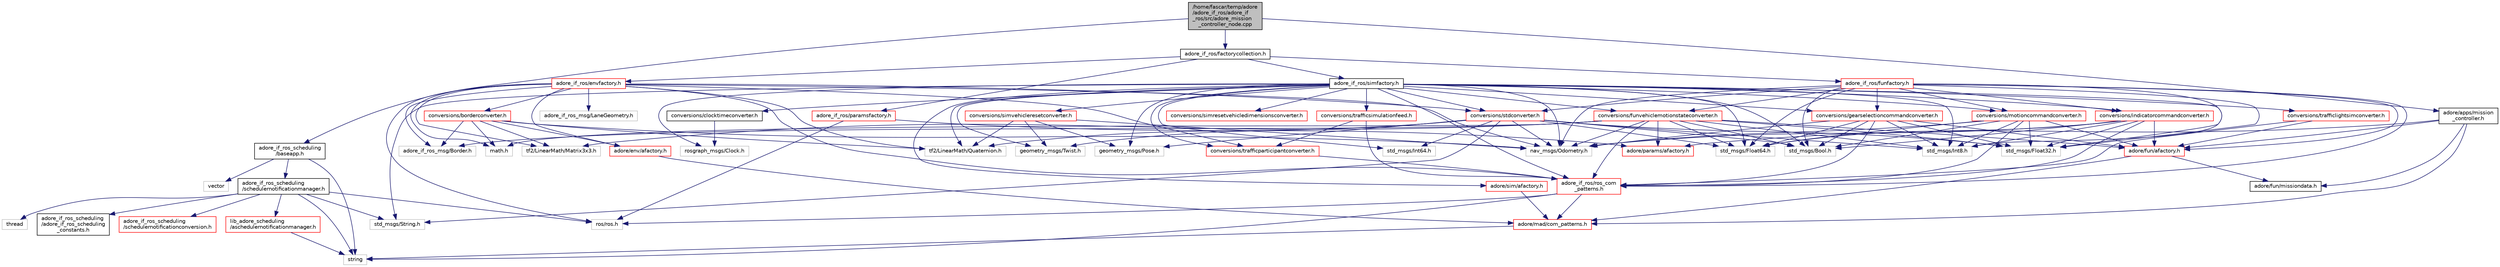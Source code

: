 digraph "/home/fascar/temp/adore/adore_if_ros/adore_if_ros/src/adore_mission_controller_node.cpp"
{
 // LATEX_PDF_SIZE
  edge [fontname="Helvetica",fontsize="10",labelfontname="Helvetica",labelfontsize="10"];
  node [fontname="Helvetica",fontsize="10",shape=record];
  Node1 [label="/home/fascar/temp/adore\l/adore_if_ros/adore_if\l_ros/src/adore_mission\l_controller_node.cpp",height=0.2,width=0.4,color="black", fillcolor="grey75", style="filled", fontcolor="black",tooltip=" "];
  Node1 -> Node2 [color="midnightblue",fontsize="10",style="solid",fontname="Helvetica"];
  Node2 [label="adore_if_ros_scheduling\l/baseapp.h",height=0.2,width=0.4,color="black", fillcolor="white", style="filled",URL="$baseapp_8h.html",tooltip=" "];
  Node2 -> Node3 [color="midnightblue",fontsize="10",style="solid",fontname="Helvetica"];
  Node3 [label="adore_if_ros_scheduling\l/schedulernotificationmanager.h",height=0.2,width=0.4,color="black", fillcolor="white", style="filled",URL="$schedulernotificationmanager_8h.html",tooltip=" "];
  Node3 -> Node4 [color="midnightblue",fontsize="10",style="solid",fontname="Helvetica"];
  Node4 [label="adore_if_ros_scheduling\l/adore_if_ros_scheduling\l_constants.h",height=0.2,width=0.4,color="black", fillcolor="white", style="filled",URL="$adore__if__ros__scheduling__constants_8h.html",tooltip=" "];
  Node3 -> Node5 [color="midnightblue",fontsize="10",style="solid",fontname="Helvetica"];
  Node5 [label="adore_if_ros_scheduling\l/schedulernotificationconversion.h",height=0.2,width=0.4,color="red", fillcolor="white", style="filled",URL="$schedulernotificationconversion_8h.html",tooltip=" "];
  Node3 -> Node10 [color="midnightblue",fontsize="10",style="solid",fontname="Helvetica"];
  Node10 [label="lib_adore_scheduling\l/aschedulernotificationmanager.h",height=0.2,width=0.4,color="red", fillcolor="white", style="filled",URL="$aschedulernotificationmanager_8h.html",tooltip=" "];
  Node10 -> Node11 [color="midnightblue",fontsize="10",style="solid",fontname="Helvetica"];
  Node11 [label="string",height=0.2,width=0.4,color="grey75", fillcolor="white", style="filled",tooltip=" "];
  Node3 -> Node12 [color="midnightblue",fontsize="10",style="solid",fontname="Helvetica"];
  Node12 [label="ros/ros.h",height=0.2,width=0.4,color="grey75", fillcolor="white", style="filled",tooltip=" "];
  Node3 -> Node13 [color="midnightblue",fontsize="10",style="solid",fontname="Helvetica"];
  Node13 [label="std_msgs/String.h",height=0.2,width=0.4,color="grey75", fillcolor="white", style="filled",tooltip=" "];
  Node3 -> Node11 [color="midnightblue",fontsize="10",style="solid",fontname="Helvetica"];
  Node3 -> Node14 [color="midnightblue",fontsize="10",style="solid",fontname="Helvetica"];
  Node14 [label="thread",height=0.2,width=0.4,color="grey75", fillcolor="white", style="filled",tooltip=" "];
  Node2 -> Node11 [color="midnightblue",fontsize="10",style="solid",fontname="Helvetica"];
  Node2 -> Node15 [color="midnightblue",fontsize="10",style="solid",fontname="Helvetica"];
  Node15 [label="vector",height=0.2,width=0.4,color="grey75", fillcolor="white", style="filled",tooltip=" "];
  Node1 -> Node16 [color="midnightblue",fontsize="10",style="solid",fontname="Helvetica"];
  Node16 [label="adore_if_ros/factorycollection.h",height=0.2,width=0.4,color="black", fillcolor="white", style="filled",URL="$factorycollection_8h.html",tooltip=" "];
  Node16 -> Node17 [color="midnightblue",fontsize="10",style="solid",fontname="Helvetica"];
  Node17 [label="adore_if_ros/simfactory.h",height=0.2,width=0.4,color="black", fillcolor="white", style="filled",URL="$simfactory_8h.html",tooltip=" "];
  Node17 -> Node18 [color="midnightblue",fontsize="10",style="solid",fontname="Helvetica"];
  Node18 [label="adore/sim/afactory.h",height=0.2,width=0.4,color="red", fillcolor="white", style="filled",URL="$sim_2include_2adore_2sim_2afactory_8h.html",tooltip=" "];
  Node18 -> Node19 [color="midnightblue",fontsize="10",style="solid",fontname="Helvetica"];
  Node19 [label="adore/mad/com_patterns.h",height=0.2,width=0.4,color="red", fillcolor="white", style="filled",URL="$com__patterns_8h.html",tooltip=" "];
  Node19 -> Node11 [color="midnightblue",fontsize="10",style="solid",fontname="Helvetica"];
  Node17 -> Node74 [color="midnightblue",fontsize="10",style="solid",fontname="Helvetica"];
  Node74 [label="adore_if_ros/ros_com\l_patterns.h",height=0.2,width=0.4,color="red", fillcolor="white", style="filled",URL="$ros__com__patterns_8h.html",tooltip=" "];
  Node74 -> Node19 [color="midnightblue",fontsize="10",style="solid",fontname="Helvetica"];
  Node74 -> Node12 [color="midnightblue",fontsize="10",style="solid",fontname="Helvetica"];
  Node74 -> Node11 [color="midnightblue",fontsize="10",style="solid",fontname="Helvetica"];
  Node17 -> Node75 [color="midnightblue",fontsize="10",style="solid",fontname="Helvetica"];
  Node75 [label="std_msgs/Float32.h",height=0.2,width=0.4,color="grey75", fillcolor="white", style="filled",tooltip=" "];
  Node17 -> Node76 [color="midnightblue",fontsize="10",style="solid",fontname="Helvetica"];
  Node76 [label="std_msgs/Float64.h",height=0.2,width=0.4,color="grey75", fillcolor="white", style="filled",tooltip=" "];
  Node17 -> Node13 [color="midnightblue",fontsize="10",style="solid",fontname="Helvetica"];
  Node17 -> Node77 [color="midnightblue",fontsize="10",style="solid",fontname="Helvetica"];
  Node77 [label="std_msgs/Int8.h",height=0.2,width=0.4,color="grey75", fillcolor="white", style="filled",tooltip=" "];
  Node17 -> Node78 [color="midnightblue",fontsize="10",style="solid",fontname="Helvetica"];
  Node78 [label="std_msgs/Int64.h",height=0.2,width=0.4,color="grey75", fillcolor="white", style="filled",tooltip=" "];
  Node17 -> Node79 [color="midnightblue",fontsize="10",style="solid",fontname="Helvetica"];
  Node79 [label="std_msgs/Bool.h",height=0.2,width=0.4,color="grey75", fillcolor="white", style="filled",tooltip=" "];
  Node17 -> Node80 [color="midnightblue",fontsize="10",style="solid",fontname="Helvetica"];
  Node80 [label="rosgraph_msgs/Clock.h",height=0.2,width=0.4,color="grey75", fillcolor="white", style="filled",tooltip=" "];
  Node17 -> Node81 [color="midnightblue",fontsize="10",style="solid",fontname="Helvetica"];
  Node81 [label="nav_msgs/Odometry.h",height=0.2,width=0.4,color="grey75", fillcolor="white", style="filled",tooltip=" "];
  Node17 -> Node82 [color="midnightblue",fontsize="10",style="solid",fontname="Helvetica"];
  Node82 [label="tf2/LinearMath/Quaternion.h",height=0.2,width=0.4,color="grey75", fillcolor="white", style="filled",tooltip=" "];
  Node17 -> Node83 [color="midnightblue",fontsize="10",style="solid",fontname="Helvetica"];
  Node83 [label="geometry_msgs/Pose.h",height=0.2,width=0.4,color="grey75", fillcolor="white", style="filled",tooltip=" "];
  Node17 -> Node84 [color="midnightblue",fontsize="10",style="solid",fontname="Helvetica"];
  Node84 [label="geometry_msgs/Twist.h",height=0.2,width=0.4,color="grey75", fillcolor="white", style="filled",tooltip=" "];
  Node17 -> Node85 [color="midnightblue",fontsize="10",style="solid",fontname="Helvetica"];
  Node85 [label="conversions/gearselectioncommandconverter.h",height=0.2,width=0.4,color="red", fillcolor="white", style="filled",URL="$gearselectioncommandconverter_8h.html",tooltip=" "];
  Node85 -> Node86 [color="midnightblue",fontsize="10",style="solid",fontname="Helvetica"];
  Node86 [label="adore/fun/afactory.h",height=0.2,width=0.4,color="red", fillcolor="white", style="filled",URL="$fun_2include_2adore_2fun_2afactory_8h.html",tooltip=" "];
  Node86 -> Node87 [color="midnightblue",fontsize="10",style="solid",fontname="Helvetica"];
  Node87 [label="adore/fun/missiondata.h",height=0.2,width=0.4,color="black", fillcolor="white", style="filled",URL="$missiondata_8h.html",tooltip=" "];
  Node86 -> Node19 [color="midnightblue",fontsize="10",style="solid",fontname="Helvetica"];
  Node85 -> Node74 [color="midnightblue",fontsize="10",style="solid",fontname="Helvetica"];
  Node85 -> Node76 [color="midnightblue",fontsize="10",style="solid",fontname="Helvetica"];
  Node85 -> Node75 [color="midnightblue",fontsize="10",style="solid",fontname="Helvetica"];
  Node85 -> Node77 [color="midnightblue",fontsize="10",style="solid",fontname="Helvetica"];
  Node85 -> Node79 [color="midnightblue",fontsize="10",style="solid",fontname="Helvetica"];
  Node85 -> Node81 [color="midnightblue",fontsize="10",style="solid",fontname="Helvetica"];
  Node17 -> Node103 [color="midnightblue",fontsize="10",style="solid",fontname="Helvetica"];
  Node103 [label="conversions/indicatorcommandconverter.h",height=0.2,width=0.4,color="red", fillcolor="white", style="filled",URL="$indicatorcommandconverter_8h.html",tooltip=" "];
  Node103 -> Node86 [color="midnightblue",fontsize="10",style="solid",fontname="Helvetica"];
  Node103 -> Node74 [color="midnightblue",fontsize="10",style="solid",fontname="Helvetica"];
  Node103 -> Node76 [color="midnightblue",fontsize="10",style="solid",fontname="Helvetica"];
  Node103 -> Node75 [color="midnightblue",fontsize="10",style="solid",fontname="Helvetica"];
  Node103 -> Node77 [color="midnightblue",fontsize="10",style="solid",fontname="Helvetica"];
  Node103 -> Node79 [color="midnightblue",fontsize="10",style="solid",fontname="Helvetica"];
  Node103 -> Node81 [color="midnightblue",fontsize="10",style="solid",fontname="Helvetica"];
  Node17 -> Node104 [color="midnightblue",fontsize="10",style="solid",fontname="Helvetica"];
  Node104 [label="conversions/motioncommandconverter.h",height=0.2,width=0.4,color="red", fillcolor="white", style="filled",URL="$motioncommandconverter_8h.html",tooltip=" "];
  Node104 -> Node86 [color="midnightblue",fontsize="10",style="solid",fontname="Helvetica"];
  Node104 -> Node74 [color="midnightblue",fontsize="10",style="solid",fontname="Helvetica"];
  Node104 -> Node76 [color="midnightblue",fontsize="10",style="solid",fontname="Helvetica"];
  Node104 -> Node75 [color="midnightblue",fontsize="10",style="solid",fontname="Helvetica"];
  Node104 -> Node77 [color="midnightblue",fontsize="10",style="solid",fontname="Helvetica"];
  Node104 -> Node79 [color="midnightblue",fontsize="10",style="solid",fontname="Helvetica"];
  Node104 -> Node81 [color="midnightblue",fontsize="10",style="solid",fontname="Helvetica"];
  Node17 -> Node105 [color="midnightblue",fontsize="10",style="solid",fontname="Helvetica"];
  Node105 [label="conversions/funvehiclemotionstateconverter.h",height=0.2,width=0.4,color="red", fillcolor="white", style="filled",URL="$funvehiclemotionstateconverter_8h.html",tooltip=" "];
  Node105 -> Node28 [color="midnightblue",fontsize="10",style="solid",fontname="Helvetica"];
  Node28 [label="math.h",height=0.2,width=0.4,color="grey75", fillcolor="white", style="filled",tooltip=" "];
  Node105 -> Node107 [color="midnightblue",fontsize="10",style="solid",fontname="Helvetica"];
  Node107 [label="tf2/LinearMath/Matrix3x3.h",height=0.2,width=0.4,color="grey75", fillcolor="white", style="filled",tooltip=" "];
  Node105 -> Node86 [color="midnightblue",fontsize="10",style="solid",fontname="Helvetica"];
  Node105 -> Node74 [color="midnightblue",fontsize="10",style="solid",fontname="Helvetica"];
  Node105 -> Node109 [color="midnightblue",fontsize="10",style="solid",fontname="Helvetica"];
  Node109 [label="adore_if_ros_msg/Border.h",height=0.2,width=0.4,color="grey75", fillcolor="white", style="filled",tooltip=" "];
  Node105 -> Node76 [color="midnightblue",fontsize="10",style="solid",fontname="Helvetica"];
  Node105 -> Node75 [color="midnightblue",fontsize="10",style="solid",fontname="Helvetica"];
  Node105 -> Node77 [color="midnightblue",fontsize="10",style="solid",fontname="Helvetica"];
  Node105 -> Node79 [color="midnightblue",fontsize="10",style="solid",fontname="Helvetica"];
  Node105 -> Node81 [color="midnightblue",fontsize="10",style="solid",fontname="Helvetica"];
  Node105 -> Node110 [color="midnightblue",fontsize="10",style="solid",fontname="Helvetica"];
  Node110 [label="adore/params/afactory.h",height=0.2,width=0.4,color="red", fillcolor="white", style="filled",URL="$params_2include_2adore_2params_2afactory_8h.html",tooltip=" "];
  Node17 -> Node131 [color="midnightblue",fontsize="10",style="solid",fontname="Helvetica"];
  Node131 [label="conversions/simvehicleresetconverter.h",height=0.2,width=0.4,color="red", fillcolor="white", style="filled",URL="$simvehicleresetconverter_8h.html",tooltip=" "];
  Node131 -> Node81 [color="midnightblue",fontsize="10",style="solid",fontname="Helvetica"];
  Node131 -> Node82 [color="midnightblue",fontsize="10",style="solid",fontname="Helvetica"];
  Node131 -> Node83 [color="midnightblue",fontsize="10",style="solid",fontname="Helvetica"];
  Node131 -> Node84 [color="midnightblue",fontsize="10",style="solid",fontname="Helvetica"];
  Node17 -> Node133 [color="midnightblue",fontsize="10",style="solid",fontname="Helvetica"];
  Node133 [label="conversions/simresetvehicledimensionsconverter.h",height=0.2,width=0.4,color="red", fillcolor="white", style="filled",URL="$simresetvehicledimensionsconverter_8h.html",tooltip=" "];
  Node17 -> Node135 [color="midnightblue",fontsize="10",style="solid",fontname="Helvetica"];
  Node135 [label="conversions/stdconverter.h",height=0.2,width=0.4,color="red", fillcolor="white", style="filled",URL="$stdconverter_8h.html",tooltip=" "];
  Node135 -> Node75 [color="midnightblue",fontsize="10",style="solid",fontname="Helvetica"];
  Node135 -> Node76 [color="midnightblue",fontsize="10",style="solid",fontname="Helvetica"];
  Node135 -> Node13 [color="midnightblue",fontsize="10",style="solid",fontname="Helvetica"];
  Node135 -> Node77 [color="midnightblue",fontsize="10",style="solid",fontname="Helvetica"];
  Node135 -> Node78 [color="midnightblue",fontsize="10",style="solid",fontname="Helvetica"];
  Node135 -> Node79 [color="midnightblue",fontsize="10",style="solid",fontname="Helvetica"];
  Node135 -> Node81 [color="midnightblue",fontsize="10",style="solid",fontname="Helvetica"];
  Node135 -> Node82 [color="midnightblue",fontsize="10",style="solid",fontname="Helvetica"];
  Node135 -> Node83 [color="midnightblue",fontsize="10",style="solid",fontname="Helvetica"];
  Node135 -> Node84 [color="midnightblue",fontsize="10",style="solid",fontname="Helvetica"];
  Node17 -> Node136 [color="midnightblue",fontsize="10",style="solid",fontname="Helvetica"];
  Node136 [label="conversions/trafficparticipantconverter.h",height=0.2,width=0.4,color="red", fillcolor="white", style="filled",URL="$trafficparticipantconverter_8h.html",tooltip=" "];
  Node136 -> Node74 [color="midnightblue",fontsize="10",style="solid",fontname="Helvetica"];
  Node17 -> Node139 [color="midnightblue",fontsize="10",style="solid",fontname="Helvetica"];
  Node139 [label="conversions/trafficsimulationfeed.h",height=0.2,width=0.4,color="red", fillcolor="white", style="filled",URL="$trafficsimulationfeed_8h.html",tooltip=" "];
  Node139 -> Node136 [color="midnightblue",fontsize="10",style="solid",fontname="Helvetica"];
  Node139 -> Node74 [color="midnightblue",fontsize="10",style="solid",fontname="Helvetica"];
  Node17 -> Node141 [color="midnightblue",fontsize="10",style="solid",fontname="Helvetica"];
  Node141 [label="conversions/clocktimeconverter.h",height=0.2,width=0.4,color="black", fillcolor="white", style="filled",URL="$clocktimeconverter_8h.html",tooltip=" "];
  Node141 -> Node80 [color="midnightblue",fontsize="10",style="solid",fontname="Helvetica"];
  Node17 -> Node142 [color="midnightblue",fontsize="10",style="solid",fontname="Helvetica"];
  Node142 [label="conversions/trafficlightsimconverter.h",height=0.2,width=0.4,color="red", fillcolor="white", style="filled",URL="$trafficlightsimconverter_8h.html",tooltip=" "];
  Node142 -> Node86 [color="midnightblue",fontsize="10",style="solid",fontname="Helvetica"];
  Node142 -> Node74 [color="midnightblue",fontsize="10",style="solid",fontname="Helvetica"];
  Node16 -> Node144 [color="midnightblue",fontsize="10",style="solid",fontname="Helvetica"];
  Node144 [label="adore_if_ros/envfactory.h",height=0.2,width=0.4,color="red", fillcolor="white", style="filled",URL="$envfactory_8h.html",tooltip=" "];
  Node144 -> Node28 [color="midnightblue",fontsize="10",style="solid",fontname="Helvetica"];
  Node144 -> Node12 [color="midnightblue",fontsize="10",style="solid",fontname="Helvetica"];
  Node144 -> Node145 [color="midnightblue",fontsize="10",style="solid",fontname="Helvetica"];
  Node145 [label="adore/env/afactory.h",height=0.2,width=0.4,color="red", fillcolor="white", style="filled",URL="$env_2include_2adore_2env_2afactory_8h.html",tooltip=" "];
  Node145 -> Node19 [color="midnightblue",fontsize="10",style="solid",fontname="Helvetica"];
  Node144 -> Node74 [color="midnightblue",fontsize="10",style="solid",fontname="Helvetica"];
  Node144 -> Node109 [color="midnightblue",fontsize="10",style="solid",fontname="Helvetica"];
  Node144 -> Node182 [color="midnightblue",fontsize="10",style="solid",fontname="Helvetica"];
  Node182 [label="adore_if_ros_msg/LaneGeometry.h",height=0.2,width=0.4,color="grey75", fillcolor="white", style="filled",tooltip=" "];
  Node144 -> Node81 [color="midnightblue",fontsize="10",style="solid",fontname="Helvetica"];
  Node144 -> Node82 [color="midnightblue",fontsize="10",style="solid",fontname="Helvetica"];
  Node144 -> Node107 [color="midnightblue",fontsize="10",style="solid",fontname="Helvetica"];
  Node144 -> Node136 [color="midnightblue",fontsize="10",style="solid",fontname="Helvetica"];
  Node144 -> Node183 [color="midnightblue",fontsize="10",style="solid",fontname="Helvetica"];
  Node183 [label="conversions/borderconverter.h",height=0.2,width=0.4,color="red", fillcolor="white", style="filled",URL="$borderconverter_8h.html",tooltip=" "];
  Node183 -> Node28 [color="midnightblue",fontsize="10",style="solid",fontname="Helvetica"];
  Node183 -> Node145 [color="midnightblue",fontsize="10",style="solid",fontname="Helvetica"];
  Node183 -> Node82 [color="midnightblue",fontsize="10",style="solid",fontname="Helvetica"];
  Node183 -> Node107 [color="midnightblue",fontsize="10",style="solid",fontname="Helvetica"];
  Node183 -> Node109 [color="midnightblue",fontsize="10",style="solid",fontname="Helvetica"];
  Node183 -> Node81 [color="midnightblue",fontsize="10",style="solid",fontname="Helvetica"];
  Node144 -> Node135 [color="midnightblue",fontsize="10",style="solid",fontname="Helvetica"];
  Node16 -> Node220 [color="midnightblue",fontsize="10",style="solid",fontname="Helvetica"];
  Node220 [label="adore_if_ros/paramsfactory.h",height=0.2,width=0.4,color="red", fillcolor="white", style="filled",URL="$paramsfactory_8h.html",tooltip=" "];
  Node220 -> Node12 [color="midnightblue",fontsize="10",style="solid",fontname="Helvetica"];
  Node220 -> Node110 [color="midnightblue",fontsize="10",style="solid",fontname="Helvetica"];
  Node16 -> Node242 [color="midnightblue",fontsize="10",style="solid",fontname="Helvetica"];
  Node242 [label="adore_if_ros/funfactory.h",height=0.2,width=0.4,color="red", fillcolor="white", style="filled",URL="$funfactory_8h.html",tooltip=" "];
  Node242 -> Node86 [color="midnightblue",fontsize="10",style="solid",fontname="Helvetica"];
  Node242 -> Node74 [color="midnightblue",fontsize="10",style="solid",fontname="Helvetica"];
  Node242 -> Node76 [color="midnightblue",fontsize="10",style="solid",fontname="Helvetica"];
  Node242 -> Node75 [color="midnightblue",fontsize="10",style="solid",fontname="Helvetica"];
  Node242 -> Node77 [color="midnightblue",fontsize="10",style="solid",fontname="Helvetica"];
  Node242 -> Node79 [color="midnightblue",fontsize="10",style="solid",fontname="Helvetica"];
  Node242 -> Node81 [color="midnightblue",fontsize="10",style="solid",fontname="Helvetica"];
  Node242 -> Node85 [color="midnightblue",fontsize="10",style="solid",fontname="Helvetica"];
  Node242 -> Node104 [color="midnightblue",fontsize="10",style="solid",fontname="Helvetica"];
  Node242 -> Node105 [color="midnightblue",fontsize="10",style="solid",fontname="Helvetica"];
  Node242 -> Node103 [color="midnightblue",fontsize="10",style="solid",fontname="Helvetica"];
  Node242 -> Node135 [color="midnightblue",fontsize="10",style="solid",fontname="Helvetica"];
  Node1 -> Node255 [color="midnightblue",fontsize="10",style="solid",fontname="Helvetica"];
  Node255 [label="adore/apps/mission\l_controller.h",height=0.2,width=0.4,color="black", fillcolor="white", style="filled",URL="$mission__controller_8h.html",tooltip=" "];
  Node255 -> Node86 [color="midnightblue",fontsize="10",style="solid",fontname="Helvetica"];
  Node255 -> Node110 [color="midnightblue",fontsize="10",style="solid",fontname="Helvetica"];
  Node255 -> Node19 [color="midnightblue",fontsize="10",style="solid",fontname="Helvetica"];
  Node255 -> Node87 [color="midnightblue",fontsize="10",style="solid",fontname="Helvetica"];
}
